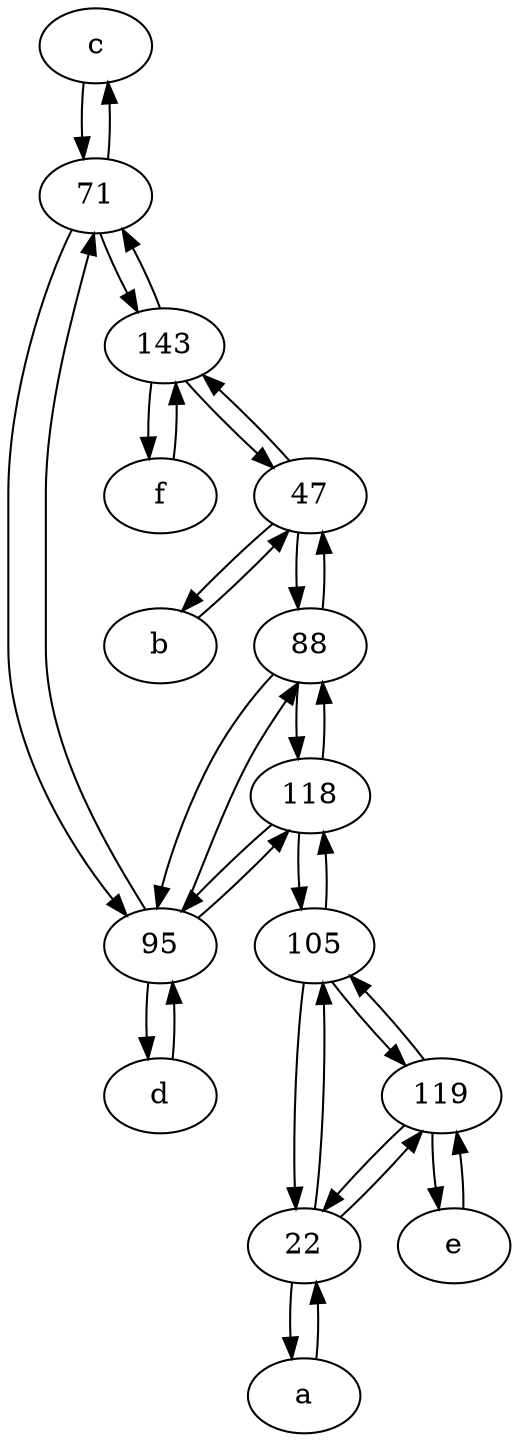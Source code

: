 digraph  {
	c [pos="20,10!"];
	f [pos="15,45!"];
	118;
	e [pos="30,50!"];
	d [pos="20,30!"];
	22;
	71;
	95;
	a [pos="40,10!"];
	b [pos="50,20!"];
	105;
	119;
	88;
	47;
	143;
	95 -> 118;
	71 -> 95;
	22 -> a;
	88 -> 95;
	a -> 22;
	119 -> e;
	f -> 143;
	22 -> 119;
	47 -> b;
	105 -> 119;
	143 -> f;
	143 -> 71;
	88 -> 47;
	47 -> 143;
	71 -> 143;
	22 -> 105;
	118 -> 88;
	119 -> 105;
	88 -> 118;
	118 -> 95;
	95 -> d;
	119 -> 22;
	95 -> 88;
	118 -> 105;
	d -> 95;
	e -> 119;
	105 -> 22;
	47 -> 88;
	105 -> 118;
	b -> 47;
	c -> 71;
	143 -> 47;
	71 -> c;
	95 -> 71;

	}